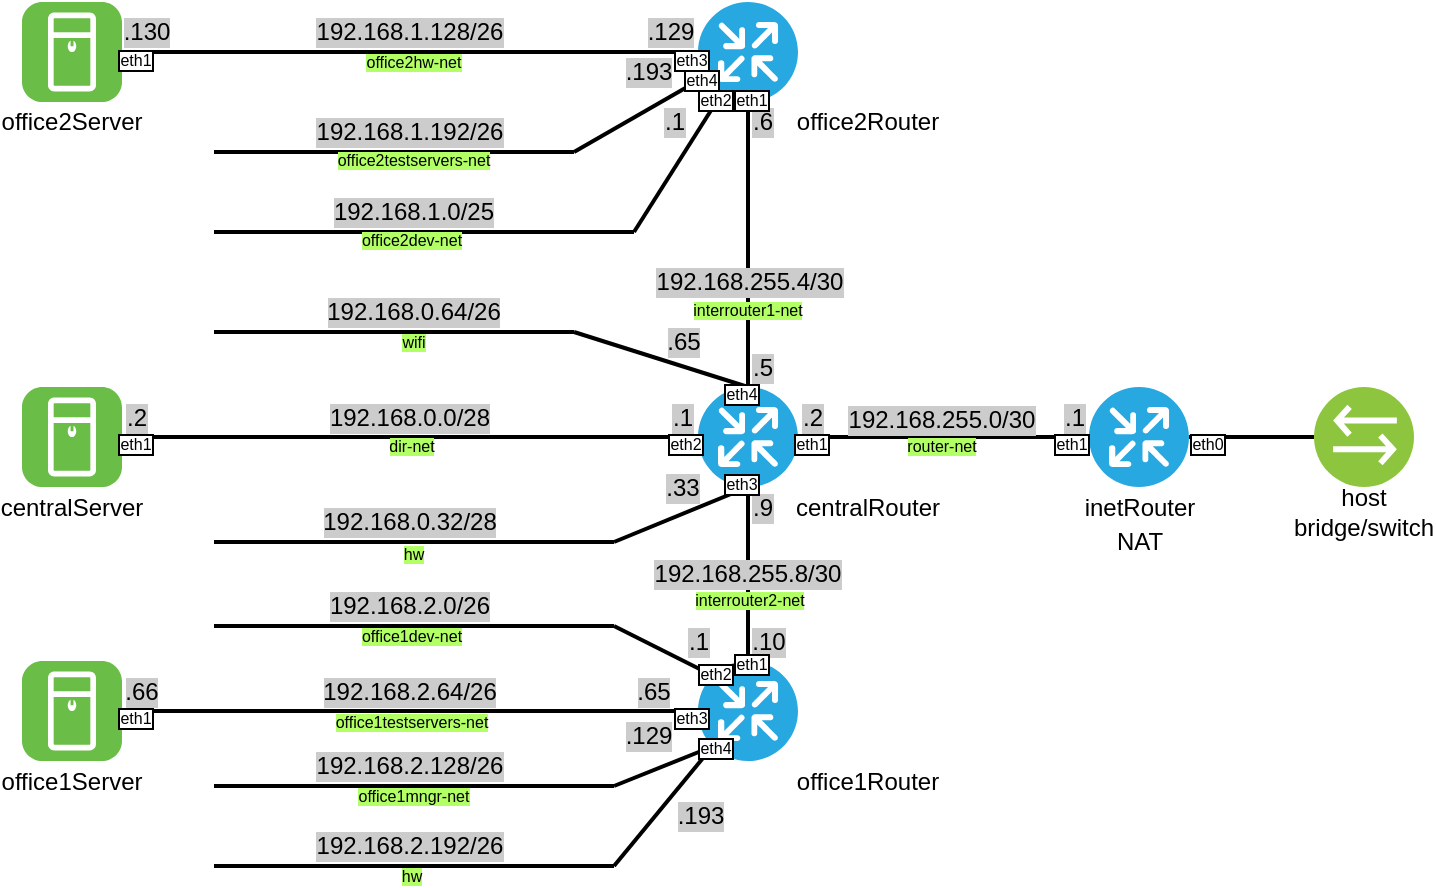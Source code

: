 <mxfile version="11.1.4" type="device"><diagram id="wCOB7Mn3mTyxz99wzJZy" name="Page-1"><mxGraphModel dx="383" dy="688" grid="1" gridSize="5" guides="1" tooltips="1" connect="1" arrows="1" fold="1" page="1" pageScale="1" pageWidth="1169" pageHeight="827" math="0" shadow="0"><root><mxCell id="0"/><mxCell id="1" parent="0"/><mxCell id="hw27MBPAoqrl_ZvKj2Mf-47" style="edgeStyle=none;rounded=0;orthogonalLoop=1;jettySize=auto;html=1;endArrow=none;endFill=0;strokeWidth=2;exitX=0.145;exitY=0.145;exitDx=0;exitDy=0;exitPerimeter=0;" parent="1" source="hw27MBPAoqrl_ZvKj2Mf-4" edge="1"><mxGeometry relative="1" as="geometry"><mxPoint x="532" y="508" as="targetPoint"/><mxPoint x="532" y="468" as="sourcePoint"/></mxGeometry></mxCell><mxCell id="hw27MBPAoqrl_ZvKj2Mf-16" style="edgeStyle=none;rounded=0;orthogonalLoop=1;jettySize=auto;html=1;exitX=1;exitY=0.5;exitDx=0;exitDy=0;exitPerimeter=0;entryX=0;entryY=0.5;entryDx=0;entryDy=0;endArrow=none;endFill=0;strokeWidth=2;" parent="1" source="hw27MBPAoqrl_ZvKj2Mf-1" target="hw27MBPAoqrl_ZvKj2Mf-15" edge="1"><mxGeometry relative="1" as="geometry"/></mxCell><mxCell id="hw27MBPAoqrl_ZvKj2Mf-1" value="" style="verticalLabelPosition=bottom;html=1;fillColor=#28A8E0;verticalAlign=top;points=[[0.145,0.145,0],[0.856,0.145,0],[0.855,0.855,0],[0.145,0.855,0],[0.5,0,0], [1,0.5,0], [0.5,1,0],[0,0.5,0]];pointerEvents=1;align=center;shape=mxgraph.cisco_safe.capability.routing;" parent="1" vertex="1"><mxGeometry x="769.5" y="388.5" width="50" height="50" as="geometry"/></mxCell><mxCell id="hw27MBPAoqrl_ZvKj2Mf-8" style="rounded=0;orthogonalLoop=1;jettySize=auto;html=1;exitX=1;exitY=0.5;exitDx=0;exitDy=0;exitPerimeter=0;entryX=0;entryY=0.5;entryDx=0;entryDy=0;entryPerimeter=0;endArrow=none;endFill=0;strokeWidth=2;" parent="1" source="hw27MBPAoqrl_ZvKj2Mf-2" target="hw27MBPAoqrl_ZvKj2Mf-1" edge="1"><mxGeometry relative="1" as="geometry"/></mxCell><mxCell id="hw27MBPAoqrl_ZvKj2Mf-9" style="edgeStyle=none;rounded=0;orthogonalLoop=1;jettySize=auto;html=1;exitX=0.5;exitY=0;exitDx=0;exitDy=0;exitPerimeter=0;entryX=0.5;entryY=1;entryDx=0;entryDy=0;entryPerimeter=0;endArrow=none;endFill=0;strokeWidth=2;" parent="1" source="hw27MBPAoqrl_ZvKj2Mf-2" target="hw27MBPAoqrl_ZvKj2Mf-3" edge="1"><mxGeometry relative="1" as="geometry"/></mxCell><mxCell id="hw27MBPAoqrl_ZvKj2Mf-10" style="edgeStyle=none;rounded=0;orthogonalLoop=1;jettySize=auto;html=1;exitX=0.5;exitY=1;exitDx=0;exitDy=0;exitPerimeter=0;entryX=0.5;entryY=0;entryDx=0;entryDy=0;entryPerimeter=0;endArrow=none;endFill=0;strokeWidth=2;" parent="1" source="hw27MBPAoqrl_ZvKj2Mf-2" target="hw27MBPAoqrl_ZvKj2Mf-4" edge="1"><mxGeometry relative="1" as="geometry"/></mxCell><mxCell id="hw27MBPAoqrl_ZvKj2Mf-11" style="edgeStyle=none;rounded=0;orthogonalLoop=1;jettySize=auto;html=1;exitX=0;exitY=0.5;exitDx=0;exitDy=0;exitPerimeter=0;entryX=1;entryY=0.5;entryDx=0;entryDy=0;entryPerimeter=0;endArrow=none;endFill=0;strokeWidth=2;" parent="1" source="hw27MBPAoqrl_ZvKj2Mf-2" target="hw27MBPAoqrl_ZvKj2Mf-5" edge="1"><mxGeometry relative="1" as="geometry"/></mxCell><mxCell id="hw27MBPAoqrl_ZvKj2Mf-39" style="edgeStyle=none;rounded=0;orthogonalLoop=1;jettySize=auto;html=1;endArrow=none;endFill=0;strokeWidth=2;exitX=0.5;exitY=0;exitDx=0;exitDy=0;exitPerimeter=0;" parent="1" source="hw27MBPAoqrl_ZvKj2Mf-2" edge="1"><mxGeometry relative="1" as="geometry"><mxPoint x="512" y="361" as="targetPoint"/></mxGeometry></mxCell><mxCell id="hw27MBPAoqrl_ZvKj2Mf-40" style="edgeStyle=none;rounded=0;orthogonalLoop=1;jettySize=auto;html=1;endArrow=none;endFill=0;strokeWidth=2;exitX=0.5;exitY=1;exitDx=0;exitDy=0;exitPerimeter=0;" parent="1" source="hw27MBPAoqrl_ZvKj2Mf-2" edge="1"><mxGeometry relative="1" as="geometry"><mxPoint x="532" y="466" as="targetPoint"/></mxGeometry></mxCell><mxCell id="hw27MBPAoqrl_ZvKj2Mf-2" value="" style="verticalLabelPosition=bottom;html=1;fillColor=#28A8E0;verticalAlign=top;points=[[0.145,0.145,0],[0.856,0.145,0],[0.855,0.855,0],[0.145,0.855,0],[0.5,0,0], [1,0.5,0], [0.5,1,0],[0,0.5,0]];pointerEvents=1;align=center;shape=mxgraph.cisco_safe.capability.routing;" parent="1" vertex="1"><mxGeometry x="574" y="388.5" width="50" height="50" as="geometry"/></mxCell><mxCell id="hw27MBPAoqrl_ZvKj2Mf-13" style="edgeStyle=none;rounded=0;orthogonalLoop=1;jettySize=auto;html=1;exitX=0;exitY=0.5;exitDx=0;exitDy=0;exitPerimeter=0;entryX=1;entryY=0.5;entryDx=0;entryDy=0;entryPerimeter=0;endArrow=none;endFill=0;strokeWidth=2;" parent="1" source="hw27MBPAoqrl_ZvKj2Mf-3" target="hw27MBPAoqrl_ZvKj2Mf-6" edge="1"><mxGeometry relative="1" as="geometry"/></mxCell><mxCell id="hw27MBPAoqrl_ZvKj2Mf-3" value="" style="verticalLabelPosition=bottom;html=1;fillColor=#28A8E0;verticalAlign=top;points=[[0.145,0.145,0],[0.856,0.145,0],[0.855,0.855,0],[0.145,0.855,0],[0.5,0,0], [1,0.5,0], [0.5,1,0],[0,0.5,0]];pointerEvents=1;align=center;shape=mxgraph.cisco_safe.capability.routing;" parent="1" vertex="1"><mxGeometry x="574" y="196" width="50" height="50" as="geometry"/></mxCell><mxCell id="hw27MBPAoqrl_ZvKj2Mf-12" style="edgeStyle=none;rounded=0;orthogonalLoop=1;jettySize=auto;html=1;exitX=0;exitY=0.5;exitDx=0;exitDy=0;exitPerimeter=0;entryX=1;entryY=0.5;entryDx=0;entryDy=0;entryPerimeter=0;endArrow=none;endFill=0;strokeWidth=2;" parent="1" source="hw27MBPAoqrl_ZvKj2Mf-4" target="hw27MBPAoqrl_ZvKj2Mf-7" edge="1"><mxGeometry relative="1" as="geometry"/></mxCell><mxCell id="hw27MBPAoqrl_ZvKj2Mf-4" value="" style="verticalLabelPosition=bottom;html=1;fillColor=#28A8E0;verticalAlign=top;points=[[0.145,0.145,0],[0.856,0.145,0],[0.855,0.855,0],[0.145,0.855,0],[0.5,0,0], [1,0.5,0], [0.5,1,0],[0,0.5,0]];pointerEvents=1;align=center;shape=mxgraph.cisco_safe.capability.routing;" parent="1" vertex="1"><mxGeometry x="574" y="525.5" width="50" height="50" as="geometry"/></mxCell><mxCell id="hw27MBPAoqrl_ZvKj2Mf-5" value="" style="verticalLabelPosition=bottom;html=1;fillColor=#6ABD46;verticalAlign=top;align=center;points=[[0.06,0.06,0],[0.94,0.06,0],[0.94,0.94,0],[0.06,0.94,0],[0.25,0,0],[0.5,0,0],[0.75,0,0],[1,0.25,0],[1,0.5,0],[1,0.75,0],[0.75,1,0],[0.5,1,0],[0.25,1,0],[0,0.75,0],[0,0.5,0],[0,0.25,0]];pointerEvents=1;shape=mxgraph.cisco_safe.architecture.server;" parent="1" vertex="1"><mxGeometry x="236" y="388.5" width="50" height="50" as="geometry"/></mxCell><mxCell id="hw27MBPAoqrl_ZvKj2Mf-6" value="" style="verticalLabelPosition=bottom;html=1;fillColor=#6ABD46;verticalAlign=top;align=center;points=[[0.06,0.06,0],[0.94,0.06,0],[0.94,0.94,0],[0.06,0.94,0],[0.25,0,0],[0.5,0,0],[0.75,0,0],[1,0.25,0],[1,0.5,0],[1,0.75,0],[0.75,1,0],[0.5,1,0],[0.25,1,0],[0,0.75,0],[0,0.5,0],[0,0.25,0]];pointerEvents=1;shape=mxgraph.cisco_safe.architecture.server;" parent="1" vertex="1"><mxGeometry x="236" y="196" width="50" height="50" as="geometry"/></mxCell><mxCell id="hw27MBPAoqrl_ZvKj2Mf-7" value="" style="verticalLabelPosition=bottom;html=1;fillColor=#6ABD46;verticalAlign=top;align=center;points=[[0.06,0.06,0],[0.94,0.06,0],[0.94,0.94,0],[0.06,0.94,0],[0.25,0,0],[0.5,0,0],[0.75,0,0],[1,0.25,0],[1,0.5,0],[1,0.75,0],[0.75,1,0],[0.5,1,0],[0.25,1,0],[0,0.75,0],[0,0.5,0],[0,0.25,0]];pointerEvents=1;shape=mxgraph.cisco_safe.architecture.server;" parent="1" vertex="1"><mxGeometry x="236" y="525.5" width="50" height="50" as="geometry"/></mxCell><mxCell id="hw27MBPAoqrl_ZvKj2Mf-15" value="" style="aspect=fixed;perimeter=ellipsePerimeter;html=1;align=center;shadow=0;dashed=0;fontColor=#4277BB;labelBackgroundColor=#ffffff;fontSize=12;spacingTop=3;image;image=img/lib/ibm/vpc/Bridge.svg;" parent="1" vertex="1"><mxGeometry x="882" y="388.5" width="50" height="50" as="geometry"/></mxCell><mxCell id="hw27MBPAoqrl_ZvKj2Mf-17" value="inetRouter" style="text;html=1;strokeColor=none;fillColor=none;align=center;verticalAlign=middle;whiteSpace=wrap;rounded=0;" parent="1" vertex="1"><mxGeometry x="759.5" y="438.5" width="70" height="20" as="geometry"/></mxCell><mxCell id="hw27MBPAoqrl_ZvKj2Mf-18" value="centralRouter" style="text;html=1;strokeColor=none;fillColor=none;align=center;verticalAlign=middle;whiteSpace=wrap;rounded=0;" parent="1" vertex="1"><mxGeometry x="624" y="438.5" width="70" height="20" as="geometry"/></mxCell><mxCell id="hw27MBPAoqrl_ZvKj2Mf-19" value="office1Router" style="text;html=1;strokeColor=none;fillColor=none;align=center;verticalAlign=middle;whiteSpace=wrap;rounded=0;" parent="1" vertex="1"><mxGeometry x="624" y="575.5" width="70" height="20" as="geometry"/></mxCell><mxCell id="hw27MBPAoqrl_ZvKj2Mf-20" value="office2Router" style="text;html=1;strokeColor=none;fillColor=none;align=center;verticalAlign=middle;whiteSpace=wrap;rounded=0;" parent="1" vertex="1"><mxGeometry x="624" y="246" width="70" height="20" as="geometry"/></mxCell><mxCell id="hw27MBPAoqrl_ZvKj2Mf-21" value="centralServer" style="text;html=1;strokeColor=none;fillColor=none;align=center;verticalAlign=middle;whiteSpace=wrap;rounded=0;" parent="1" vertex="1"><mxGeometry x="226" y="438.5" width="70" height="20" as="geometry"/></mxCell><mxCell id="hw27MBPAoqrl_ZvKj2Mf-22" value="office2Server" style="text;html=1;strokeColor=none;fillColor=none;align=center;verticalAlign=middle;whiteSpace=wrap;rounded=0;" parent="1" vertex="1"><mxGeometry x="226" y="246" width="70" height="20" as="geometry"/></mxCell><mxCell id="hw27MBPAoqrl_ZvKj2Mf-23" value="office1Server" style="text;html=1;strokeColor=none;fillColor=none;align=center;verticalAlign=middle;whiteSpace=wrap;rounded=0;" parent="1" vertex="1"><mxGeometry x="226" y="575.5" width="70" height="20" as="geometry"/></mxCell><mxCell id="hw27MBPAoqrl_ZvKj2Mf-24" value="NAT" style="text;html=1;strokeColor=none;fillColor=none;align=center;verticalAlign=middle;whiteSpace=wrap;rounded=0;" parent="1" vertex="1"><mxGeometry x="759.5" y="456" width="70" height="20" as="geometry"/></mxCell><mxCell id="hw27MBPAoqrl_ZvKj2Mf-25" value="192.168.255.0/30" style="text;html=1;strokeColor=none;fillColor=none;align=center;verticalAlign=middle;whiteSpace=wrap;rounded=0;labelBackgroundColor=#CCCCCC;" parent="1" vertex="1"><mxGeometry x="646" y="394.5" width="100" height="20" as="geometry"/></mxCell><mxCell id="hw27MBPAoqrl_ZvKj2Mf-26" value=".1" style="text;html=1;strokeColor=none;fillColor=none;align=center;verticalAlign=middle;whiteSpace=wrap;rounded=0;labelBackgroundColor=#CCCCCC;" parent="1" vertex="1"><mxGeometry x="754.5" y="393.5" width="15" height="20" as="geometry"/></mxCell><mxCell id="hw27MBPAoqrl_ZvKj2Mf-28" value=".2" style="text;html=1;strokeColor=none;fillColor=none;align=center;verticalAlign=middle;whiteSpace=wrap;rounded=0;labelBackgroundColor=#CCCCCC;" parent="1" vertex="1"><mxGeometry x="624" y="393.5" width="15" height="20" as="geometry"/></mxCell><mxCell id="hw27MBPAoqrl_ZvKj2Mf-29" value="192.168.255.4/30" style="text;html=1;strokeColor=none;fillColor=none;align=center;verticalAlign=middle;whiteSpace=wrap;rounded=0;labelBackgroundColor=#CCCCCC;" parent="1" vertex="1"><mxGeometry x="549.5" y="326" width="100" height="20" as="geometry"/></mxCell><mxCell id="hw27MBPAoqrl_ZvKj2Mf-30" value="192.168.255.8/30" style="text;html=1;strokeColor=none;fillColor=none;align=center;verticalAlign=middle;whiteSpace=wrap;rounded=0;labelBackgroundColor=#CCCCCC;" parent="1" vertex="1"><mxGeometry x="549" y="472" width="100" height="20" as="geometry"/></mxCell><mxCell id="hw27MBPAoqrl_ZvKj2Mf-31" value=".5" style="text;html=1;strokeColor=none;fillColor=none;align=center;verticalAlign=middle;whiteSpace=wrap;rounded=0;labelBackgroundColor=#CCCCCC;" parent="1" vertex="1"><mxGeometry x="599" y="368.5" width="15" height="20" as="geometry"/></mxCell><mxCell id="hw27MBPAoqrl_ZvKj2Mf-32" value=".9" style="text;html=1;strokeColor=none;fillColor=none;align=center;verticalAlign=middle;whiteSpace=wrap;rounded=0;labelBackgroundColor=#CCCCCC;" parent="1" vertex="1"><mxGeometry x="599" y="438.5" width="15" height="20" as="geometry"/></mxCell><mxCell id="hw27MBPAoqrl_ZvKj2Mf-33" value=".10" style="text;html=1;strokeColor=none;fillColor=none;align=center;verticalAlign=middle;whiteSpace=wrap;rounded=0;labelBackgroundColor=#CCCCCC;" parent="1" vertex="1"><mxGeometry x="602" y="505.5" width="15" height="20" as="geometry"/></mxCell><mxCell id="hw27MBPAoqrl_ZvKj2Mf-34" value=".6" style="text;html=1;strokeColor=none;fillColor=none;align=center;verticalAlign=middle;whiteSpace=wrap;rounded=0;labelBackgroundColor=#CCCCCC;" parent="1" vertex="1"><mxGeometry x="599" y="246" width="15" height="20" as="geometry"/></mxCell><mxCell id="hw27MBPAoqrl_ZvKj2Mf-35" value=".1" style="text;html=1;strokeColor=none;fillColor=none;align=center;verticalAlign=middle;whiteSpace=wrap;rounded=0;labelBackgroundColor=#CCCCCC;" parent="1" vertex="1"><mxGeometry x="559" y="393.5" width="15" height="20" as="geometry"/></mxCell><mxCell id="hw27MBPAoqrl_ZvKj2Mf-36" value=".2" style="text;html=1;strokeColor=none;fillColor=none;align=center;verticalAlign=middle;whiteSpace=wrap;rounded=0;labelBackgroundColor=#CCCCCC;" parent="1" vertex="1"><mxGeometry x="286" y="393.5" width="15" height="20" as="geometry"/></mxCell><mxCell id="hw27MBPAoqrl_ZvKj2Mf-37" value="192.168.0.0/28" style="text;html=1;strokeColor=none;fillColor=none;align=center;verticalAlign=middle;whiteSpace=wrap;rounded=0;labelBackgroundColor=#CCCCCC;" parent="1" vertex="1"><mxGeometry x="380" y="396" width="100" height="15" as="geometry"/></mxCell><mxCell id="hw27MBPAoqrl_ZvKj2Mf-41" style="edgeStyle=none;rounded=0;orthogonalLoop=1;jettySize=auto;html=1;endArrow=none;endFill=0;strokeWidth=2;" parent="1" edge="1"><mxGeometry relative="1" as="geometry"><mxPoint x="332" y="361" as="targetPoint"/><mxPoint x="512" y="361" as="sourcePoint"/></mxGeometry></mxCell><mxCell id="hw27MBPAoqrl_ZvKj2Mf-42" style="edgeStyle=none;rounded=0;orthogonalLoop=1;jettySize=auto;html=1;endArrow=none;endFill=0;strokeWidth=2;" parent="1" edge="1"><mxGeometry relative="1" as="geometry"><mxPoint x="332" y="466" as="targetPoint"/><mxPoint x="532" y="466" as="sourcePoint"/></mxGeometry></mxCell><mxCell id="hw27MBPAoqrl_ZvKj2Mf-43" value="192.168.0.32/28" style="text;html=1;strokeColor=none;fillColor=none;align=center;verticalAlign=middle;whiteSpace=wrap;rounded=0;labelBackgroundColor=#CCCCCC;" parent="1" vertex="1"><mxGeometry x="380" y="446" width="100" height="20" as="geometry"/></mxCell><mxCell id="hw27MBPAoqrl_ZvKj2Mf-44" value="192.168.0.64/26" style="text;html=1;strokeColor=none;fillColor=none;align=center;verticalAlign=middle;whiteSpace=wrap;rounded=0;labelBackgroundColor=#CCCCCC;" parent="1" vertex="1"><mxGeometry x="382" y="341" width="100" height="20" as="geometry"/></mxCell><mxCell id="hw27MBPAoqrl_ZvKj2Mf-45" value=".33" style="text;html=1;strokeColor=none;fillColor=none;align=center;verticalAlign=middle;whiteSpace=wrap;rounded=0;labelBackgroundColor=#CCCCCC;" parent="1" vertex="1"><mxGeometry x="559" y="428.5" width="15" height="20" as="geometry"/></mxCell><mxCell id="hw27MBPAoqrl_ZvKj2Mf-46" value=".65" style="text;html=1;strokeColor=none;fillColor=none;align=center;verticalAlign=middle;whiteSpace=wrap;rounded=0;labelBackgroundColor=#CCCCCC;" parent="1" vertex="1"><mxGeometry x="557.5" y="356" width="18" height="20" as="geometry"/></mxCell><mxCell id="hw27MBPAoqrl_ZvKj2Mf-48" value="192.168.2.64/26" style="text;html=1;strokeColor=none;fillColor=none;align=center;verticalAlign=middle;whiteSpace=wrap;rounded=0;labelBackgroundColor=#CCCCCC;" parent="1" vertex="1"><mxGeometry x="380" y="530.5" width="100" height="20" as="geometry"/></mxCell><mxCell id="hw27MBPAoqrl_ZvKj2Mf-49" value=".65" style="text;html=1;strokeColor=none;fillColor=none;align=center;verticalAlign=middle;whiteSpace=wrap;rounded=0;labelBackgroundColor=#CCCCCC;" parent="1" vertex="1"><mxGeometry x="542" y="531" width="20" height="20" as="geometry"/></mxCell><mxCell id="hw27MBPAoqrl_ZvKj2Mf-50" value=".66" style="text;html=1;strokeColor=none;fillColor=none;align=center;verticalAlign=middle;whiteSpace=wrap;rounded=0;labelBackgroundColor=#CCCCCC;" parent="1" vertex="1"><mxGeometry x="286" y="530.5" width="20" height="20" as="geometry"/></mxCell><mxCell id="hw27MBPAoqrl_ZvKj2Mf-51" style="edgeStyle=none;rounded=0;orthogonalLoop=1;jettySize=auto;html=1;endArrow=none;endFill=0;strokeWidth=2;" parent="1" edge="1"><mxGeometry relative="1" as="geometry"><mxPoint x="332" y="508" as="targetPoint"/><mxPoint x="532" y="508" as="sourcePoint"/></mxGeometry></mxCell><mxCell id="hw27MBPAoqrl_ZvKj2Mf-52" value="192.168.2.0/26" style="text;html=1;strokeColor=none;fillColor=none;align=center;verticalAlign=middle;whiteSpace=wrap;rounded=0;labelBackgroundColor=#CCCCCC;" parent="1" vertex="1"><mxGeometry x="380" y="488" width="100" height="20" as="geometry"/></mxCell><mxCell id="hw27MBPAoqrl_ZvKj2Mf-53" value=".1" style="text;html=1;strokeColor=none;fillColor=none;align=center;verticalAlign=middle;whiteSpace=wrap;rounded=0;labelBackgroundColor=#CCCCCC;" parent="1" vertex="1"><mxGeometry x="566.5" y="505.5" width="15" height="20" as="geometry"/></mxCell><mxCell id="hw27MBPAoqrl_ZvKj2Mf-54" style="edgeStyle=none;rounded=0;orthogonalLoop=1;jettySize=auto;html=1;endArrow=none;endFill=0;strokeWidth=2;exitX=0.145;exitY=0.855;exitDx=0;exitDy=0;exitPerimeter=0;" parent="1" source="hw27MBPAoqrl_ZvKj2Mf-4" edge="1"><mxGeometry relative="1" as="geometry"><mxPoint x="532" y="588" as="targetPoint"/><mxPoint x="562" y="568" as="sourcePoint"/></mxGeometry></mxCell><mxCell id="hw27MBPAoqrl_ZvKj2Mf-55" style="edgeStyle=none;rounded=0;orthogonalLoop=1;jettySize=auto;html=1;endArrow=none;endFill=0;strokeWidth=2;" parent="1" edge="1"><mxGeometry relative="1" as="geometry"><mxPoint x="332" y="588" as="targetPoint"/><mxPoint x="532" y="588" as="sourcePoint"/></mxGeometry></mxCell><mxCell id="hw27MBPAoqrl_ZvKj2Mf-56" value="192.168.2.128/26" style="text;html=1;strokeColor=none;fillColor=none;align=center;verticalAlign=middle;whiteSpace=wrap;rounded=0;labelBackgroundColor=#CCCCCC;" parent="1" vertex="1"><mxGeometry x="380" y="568" width="100" height="20" as="geometry"/></mxCell><mxCell id="hw27MBPAoqrl_ZvKj2Mf-57" style="edgeStyle=none;rounded=0;orthogonalLoop=1;jettySize=auto;html=1;endArrow=none;endFill=0;strokeWidth=2;" parent="1" edge="1"><mxGeometry relative="1" as="geometry"><mxPoint x="332" y="628" as="targetPoint"/><mxPoint x="532" y="628" as="sourcePoint"/></mxGeometry></mxCell><mxCell id="hw27MBPAoqrl_ZvKj2Mf-58" value="192.168.2.192/26" style="text;html=1;strokeColor=none;fillColor=none;align=center;verticalAlign=middle;whiteSpace=wrap;rounded=0;labelBackgroundColor=#CCCCCC;" parent="1" vertex="1"><mxGeometry x="380" y="608" width="100" height="20" as="geometry"/></mxCell><mxCell id="hw27MBPAoqrl_ZvKj2Mf-59" style="edgeStyle=none;rounded=0;orthogonalLoop=1;jettySize=auto;html=1;endArrow=none;endFill=0;strokeWidth=2;exitX=0.145;exitY=0.855;exitDx=0;exitDy=0;exitPerimeter=0;" parent="1" source="hw27MBPAoqrl_ZvKj2Mf-4" edge="1"><mxGeometry relative="1" as="geometry"><mxPoint x="532" y="628" as="targetPoint"/><mxPoint x="579" y="569.493" as="sourcePoint"/></mxGeometry></mxCell><mxCell id="hw27MBPAoqrl_ZvKj2Mf-60" value=".129" style="text;html=1;strokeColor=none;fillColor=none;align=center;verticalAlign=middle;whiteSpace=wrap;rounded=0;labelBackgroundColor=#CCCCCC;" parent="1" vertex="1"><mxGeometry x="537" y="553" width="25" height="20" as="geometry"/></mxCell><mxCell id="hw27MBPAoqrl_ZvKj2Mf-61" value=".193" style="text;html=1;strokeColor=none;fillColor=none;align=center;verticalAlign=middle;whiteSpace=wrap;rounded=0;labelBackgroundColor=#CCCCCC;" parent="1" vertex="1"><mxGeometry x="563" y="593" width="25" height="20" as="geometry"/></mxCell><mxCell id="hw27MBPAoqrl_ZvKj2Mf-62" value="192.168.1.128/26" style="text;html=1;strokeColor=none;fillColor=none;align=center;verticalAlign=middle;whiteSpace=wrap;rounded=0;labelBackgroundColor=#CCCCCC;" parent="1" vertex="1"><mxGeometry x="380" y="201" width="100" height="20" as="geometry"/></mxCell><mxCell id="hw27MBPAoqrl_ZvKj2Mf-63" value=".129" style="text;html=1;strokeColor=none;fillColor=none;align=center;verticalAlign=middle;whiteSpace=wrap;rounded=0;labelBackgroundColor=#CCCCCC;" parent="1" vertex="1"><mxGeometry x="547" y="201" width="27" height="20" as="geometry"/></mxCell><mxCell id="hw27MBPAoqrl_ZvKj2Mf-64" value=".130" style="text;html=1;strokeColor=none;fillColor=none;align=center;verticalAlign=middle;whiteSpace=wrap;rounded=0;labelBackgroundColor=#CCCCCC;" parent="1" vertex="1"><mxGeometry x="286" y="201" width="25" height="20" as="geometry"/></mxCell><mxCell id="hw27MBPAoqrl_ZvKj2Mf-65" style="edgeStyle=none;rounded=0;orthogonalLoop=1;jettySize=auto;html=1;endArrow=none;endFill=0;strokeWidth=2;" parent="1" source="hw27MBPAoqrl_ZvKj2Mf-3" edge="1"><mxGeometry relative="1" as="geometry"><mxPoint x="512" y="271" as="targetPoint"/><mxPoint x="574" y="237.149" as="sourcePoint"/></mxGeometry></mxCell><mxCell id="hw27MBPAoqrl_ZvKj2Mf-66" style="edgeStyle=none;rounded=0;orthogonalLoop=1;jettySize=auto;html=1;endArrow=none;endFill=0;strokeWidth=2;" parent="1" edge="1"><mxGeometry relative="1" as="geometry"><mxPoint x="332" y="271" as="targetPoint"/><mxPoint x="512" y="271" as="sourcePoint"/></mxGeometry></mxCell><mxCell id="hw27MBPAoqrl_ZvKj2Mf-67" value="192.168.1.0/25" style="text;html=1;strokeColor=none;fillColor=none;align=center;verticalAlign=middle;whiteSpace=wrap;rounded=0;labelBackgroundColor=#CCCCCC;" parent="1" vertex="1"><mxGeometry x="382" y="293.5" width="100" height="15" as="geometry"/></mxCell><mxCell id="hw27MBPAoqrl_ZvKj2Mf-68" value=".1" style="text;html=1;strokeColor=none;fillColor=none;align=center;verticalAlign=middle;whiteSpace=wrap;rounded=0;labelBackgroundColor=#CCCCCC;" parent="1" vertex="1"><mxGeometry x="554.5" y="246" width="15" height="20" as="geometry"/></mxCell><mxCell id="hw27MBPAoqrl_ZvKj2Mf-69" value="192.168.1.192/26" style="text;html=1;strokeColor=none;fillColor=none;align=center;verticalAlign=middle;whiteSpace=wrap;rounded=0;labelBackgroundColor=#CCCCCC;" parent="1" vertex="1"><mxGeometry x="380" y="253.5" width="100" height="15" as="geometry"/></mxCell><mxCell id="hw27MBPAoqrl_ZvKj2Mf-70" style="edgeStyle=none;rounded=0;orthogonalLoop=1;jettySize=auto;html=1;endArrow=none;endFill=0;strokeWidth=2;" parent="1" edge="1"><mxGeometry relative="1" as="geometry"><mxPoint x="332" y="311" as="targetPoint"/><mxPoint x="542" y="311" as="sourcePoint"/></mxGeometry></mxCell><mxCell id="hw27MBPAoqrl_ZvKj2Mf-71" style="edgeStyle=none;rounded=0;orthogonalLoop=1;jettySize=auto;html=1;endArrow=none;endFill=0;strokeWidth=2;" parent="1" source="hw27MBPAoqrl_ZvKj2Mf-3" edge="1"><mxGeometry relative="1" as="geometry"><mxPoint x="542" y="311" as="targetPoint"/><mxPoint x="582.714" y="248.5" as="sourcePoint"/></mxGeometry></mxCell><mxCell id="hw27MBPAoqrl_ZvKj2Mf-72" value=".193" style="text;html=1;strokeColor=none;fillColor=none;align=center;verticalAlign=middle;whiteSpace=wrap;rounded=0;labelBackgroundColor=#CCCCCC;" parent="1" vertex="1"><mxGeometry x="542" y="221" width="15" height="20" as="geometry"/></mxCell><mxCell id="hw27MBPAoqrl_ZvKj2Mf-74" value="host bridge/switch" style="text;html=1;strokeColor=none;fillColor=none;align=center;verticalAlign=middle;whiteSpace=wrap;rounded=0;" parent="1" vertex="1"><mxGeometry x="872" y="438.5" width="70" height="25" as="geometry"/></mxCell><mxCell id="hw27MBPAoqrl_ZvKj2Mf-76" value="eth1" style="text;html=1;strokeColor=none;fillColor=none;align=center;verticalAlign=middle;whiteSpace=wrap;rounded=0;labelBackgroundColor=#ffffff;labelBorderColor=#000000;fontSize=8;spacing=0;" parent="1" vertex="1"><mxGeometry x="752" y="411" width="18" height="12" as="geometry"/></mxCell><mxCell id="hw27MBPAoqrl_ZvKj2Mf-77" value="eth0" style="text;html=1;strokeColor=none;fillColor=none;align=center;verticalAlign=middle;whiteSpace=wrap;rounded=0;labelBackgroundColor=#ffffff;labelBorderColor=#000000;fontSize=8;spacing=0;" parent="1" vertex="1"><mxGeometry x="819.5" y="411" width="18" height="12" as="geometry"/></mxCell><mxCell id="hw27MBPAoqrl_ZvKj2Mf-78" value="eth1" style="text;html=1;strokeColor=none;fillColor=none;align=center;verticalAlign=middle;whiteSpace=wrap;rounded=0;labelBackgroundColor=#ffffff;labelBorderColor=#000000;fontSize=8;spacing=0;" parent="1" vertex="1"><mxGeometry x="622" y="411" width="18" height="12" as="geometry"/></mxCell><mxCell id="hw27MBPAoqrl_ZvKj2Mf-79" value="eth2" style="text;html=1;strokeColor=none;fillColor=none;align=center;verticalAlign=middle;whiteSpace=wrap;rounded=0;labelBackgroundColor=#ffffff;labelBorderColor=#000000;fontSize=8;spacing=0;" parent="1" vertex="1"><mxGeometry x="559" y="411" width="18" height="12" as="geometry"/></mxCell><mxCell id="hw27MBPAoqrl_ZvKj2Mf-80" value="eth3" style="text;html=1;strokeColor=none;fillColor=none;align=center;verticalAlign=middle;whiteSpace=wrap;rounded=0;labelBackgroundColor=#ffffff;labelBorderColor=#000000;fontSize=8;spacing=0;" parent="1" vertex="1"><mxGeometry x="587" y="431" width="18" height="12" as="geometry"/></mxCell><mxCell id="hw27MBPAoqrl_ZvKj2Mf-81" value="eth4" style="text;html=1;strokeColor=none;fillColor=none;align=center;verticalAlign=middle;whiteSpace=wrap;rounded=0;labelBackgroundColor=#ffffff;labelBorderColor=#000000;fontSize=8;spacing=0;" parent="1" vertex="1"><mxGeometry x="587" y="386" width="18" height="12" as="geometry"/></mxCell><mxCell id="hw27MBPAoqrl_ZvKj2Mf-82" value="eth1" style="text;html=1;strokeColor=none;fillColor=none;align=center;verticalAlign=middle;whiteSpace=wrap;rounded=0;labelBackgroundColor=#ffffff;labelBorderColor=#000000;fontSize=8;spacing=0;" parent="1" vertex="1"><mxGeometry x="283.5" y="411" width="18" height="12" as="geometry"/></mxCell><mxCell id="hw27MBPAoqrl_ZvKj2Mf-83" value="eth1" style="text;html=1;strokeColor=none;fillColor=none;align=center;verticalAlign=middle;whiteSpace=wrap;rounded=0;labelBackgroundColor=#ffffff;labelBorderColor=#000000;fontSize=8;spacing=0;" parent="1" vertex="1"><mxGeometry x="591.5" y="238.5" width="18" height="12" as="geometry"/></mxCell><mxCell id="hw27MBPAoqrl_ZvKj2Mf-84" value="eth2" style="text;html=1;strokeColor=none;fillColor=none;align=center;verticalAlign=middle;whiteSpace=wrap;rounded=0;labelBackgroundColor=#ffffff;labelBorderColor=#000000;fontSize=8;spacing=0;" parent="1" vertex="1"><mxGeometry x="573.5" y="238.5" width="18" height="12" as="geometry"/></mxCell><mxCell id="hw27MBPAoqrl_ZvKj2Mf-85" value="eth3" style="text;html=1;strokeColor=none;fillColor=none;align=center;verticalAlign=middle;whiteSpace=wrap;rounded=0;labelBackgroundColor=#ffffff;labelBorderColor=#000000;fontSize=8;spacing=0;" parent="1" vertex="1"><mxGeometry x="562" y="218.5" width="18" height="12" as="geometry"/></mxCell><mxCell id="hw27MBPAoqrl_ZvKj2Mf-86" value="eth4" style="text;html=1;strokeColor=none;fillColor=none;align=center;verticalAlign=middle;whiteSpace=wrap;rounded=0;labelBackgroundColor=#ffffff;labelBorderColor=#000000;fontSize=8;spacing=0;" parent="1" vertex="1"><mxGeometry x="567" y="228.5" width="18" height="12" as="geometry"/></mxCell><mxCell id="hw27MBPAoqrl_ZvKj2Mf-88" value="eth1" style="text;html=1;strokeColor=none;fillColor=none;align=center;verticalAlign=middle;whiteSpace=wrap;rounded=0;labelBackgroundColor=#ffffff;labelBorderColor=#000000;fontSize=8;spacing=0;" parent="1" vertex="1"><mxGeometry x="283.5" y="218.5" width="18" height="12" as="geometry"/></mxCell><mxCell id="hw27MBPAoqrl_ZvKj2Mf-89" value="eth1" style="text;html=1;strokeColor=none;fillColor=none;align=center;verticalAlign=middle;whiteSpace=wrap;rounded=0;labelBackgroundColor=#ffffff;labelBorderColor=#000000;fontSize=8;spacing=0;" parent="1" vertex="1"><mxGeometry x="592" y="521" width="18" height="12" as="geometry"/></mxCell><mxCell id="hw27MBPAoqrl_ZvKj2Mf-90" value="eth2" style="text;html=1;strokeColor=none;fillColor=none;align=center;verticalAlign=middle;whiteSpace=wrap;rounded=0;labelBackgroundColor=#ffffff;labelBorderColor=#000000;fontSize=8;spacing=0;" parent="1" vertex="1"><mxGeometry x="574" y="526" width="18" height="12" as="geometry"/></mxCell><mxCell id="hw27MBPAoqrl_ZvKj2Mf-91" value="eth3" style="text;html=1;strokeColor=none;fillColor=none;align=center;verticalAlign=middle;whiteSpace=wrap;rounded=0;labelBackgroundColor=#ffffff;labelBorderColor=#000000;fontSize=8;spacing=0;" parent="1" vertex="1"><mxGeometry x="562" y="548" width="18" height="12" as="geometry"/></mxCell><mxCell id="hw27MBPAoqrl_ZvKj2Mf-92" value="eth4" style="text;html=1;strokeColor=none;fillColor=none;align=center;verticalAlign=middle;whiteSpace=wrap;rounded=0;labelBackgroundColor=#ffffff;labelBorderColor=#000000;fontSize=8;spacing=0;" parent="1" vertex="1"><mxGeometry x="574" y="563" width="18" height="12" as="geometry"/></mxCell><mxCell id="hw27MBPAoqrl_ZvKj2Mf-93" value="eth1" style="text;html=1;strokeColor=none;fillColor=none;align=center;verticalAlign=middle;whiteSpace=wrap;rounded=0;labelBackgroundColor=#ffffff;labelBorderColor=#000000;fontSize=8;spacing=0;" parent="1" vertex="1"><mxGeometry x="283.5" y="548" width="18" height="12" as="geometry"/></mxCell><mxCell id="fYF7TCwd4WRDXskS5MnX-1" value="router-net" style="text;html=1;strokeColor=none;fillColor=none;align=center;verticalAlign=middle;whiteSpace=wrap;rounded=0;fontSize=8;labelBackgroundColor=#B3FF66;" vertex="1" parent="1"><mxGeometry x="676" y="413" width="40" height="10" as="geometry"/></mxCell><mxCell id="fYF7TCwd4WRDXskS5MnX-2" value="dir-net" style="text;html=1;strokeColor=none;fillColor=none;align=center;verticalAlign=middle;whiteSpace=wrap;rounded=0;fontSize=8;labelBackgroundColor=#B3FF66;" vertex="1" parent="1"><mxGeometry x="410.5" y="413" width="40" height="10" as="geometry"/></mxCell><mxCell id="fYF7TCwd4WRDXskS5MnX-3" value="interrouter1-net" style="text;html=1;strokeColor=none;fillColor=none;align=center;verticalAlign=middle;whiteSpace=wrap;rounded=0;fontSize=8;labelBackgroundColor=#B3FF66;" vertex="1" parent="1"><mxGeometry x="569" y="345" width="60" height="10" as="geometry"/></mxCell><mxCell id="fYF7TCwd4WRDXskS5MnX-4" value="interrouter2-net" style="text;html=1;strokeColor=none;fillColor=none;align=center;verticalAlign=middle;whiteSpace=wrap;rounded=0;fontSize=8;labelBackgroundColor=#B3FF66;" vertex="1" parent="1"><mxGeometry x="569.5" y="490" width="60" height="10" as="geometry"/></mxCell><mxCell id="fYF7TCwd4WRDXskS5MnX-5" value="office1dev-net" style="text;html=1;strokeColor=none;fillColor=none;align=center;verticalAlign=middle;whiteSpace=wrap;rounded=0;fontSize=8;labelBackgroundColor=#B3FF66;" vertex="1" parent="1"><mxGeometry x="400.5" y="508" width="60" height="10" as="geometry"/></mxCell><mxCell id="fYF7TCwd4WRDXskS5MnX-6" value="office1testservers-net" style="text;html=1;strokeColor=none;fillColor=none;align=center;verticalAlign=middle;whiteSpace=wrap;rounded=0;fontSize=8;labelBackgroundColor=#B3FF66;" vertex="1" parent="1"><mxGeometry x="390.5" y="551" width="80" height="10" as="geometry"/></mxCell><mxCell id="fYF7TCwd4WRDXskS5MnX-7" value="office1mngr-net" style="text;html=1;strokeColor=none;fillColor=none;align=center;verticalAlign=middle;whiteSpace=wrap;rounded=0;fontSize=8;labelBackgroundColor=#B3FF66;" vertex="1" parent="1"><mxGeometry x="392" y="588" width="80" height="10" as="geometry"/></mxCell><mxCell id="fYF7TCwd4WRDXskS5MnX-8" value="office2dev-net" style="text;html=1;strokeColor=none;fillColor=none;align=center;verticalAlign=middle;whiteSpace=wrap;rounded=0;fontSize=8;labelBackgroundColor=#B3FF66;" vertex="1" parent="1"><mxGeometry x="400.5" y="310" width="60" height="10" as="geometry"/></mxCell><mxCell id="fYF7TCwd4WRDXskS5MnX-9" value="office2testservers-net" style="text;html=1;strokeColor=none;fillColor=none;align=center;verticalAlign=middle;whiteSpace=wrap;rounded=0;fontSize=8;labelBackgroundColor=#B3FF66;" vertex="1" parent="1"><mxGeometry x="392" y="270" width="80" height="10" as="geometry"/></mxCell><mxCell id="fYF7TCwd4WRDXskS5MnX-10" value="office2hw-net" style="text;html=1;strokeColor=none;fillColor=none;align=center;verticalAlign=middle;whiteSpace=wrap;rounded=0;fontSize=8;labelBackgroundColor=#B3FF66;" vertex="1" parent="1"><mxGeometry x="392" y="221" width="80" height="10" as="geometry"/></mxCell><mxCell id="fYF7TCwd4WRDXskS5MnX-11" value="wifi" style="text;html=1;strokeColor=none;fillColor=none;align=center;verticalAlign=middle;whiteSpace=wrap;rounded=0;fontSize=8;labelBackgroundColor=#B3FF66;" vertex="1" parent="1"><mxGeometry x="402" y="361" width="60" height="10" as="geometry"/></mxCell><mxCell id="fYF7TCwd4WRDXskS5MnX-12" value="hw" style="text;html=1;strokeColor=none;fillColor=none;align=center;verticalAlign=middle;whiteSpace=wrap;rounded=0;fontSize=8;labelBackgroundColor=#B3FF66;" vertex="1" parent="1"><mxGeometry x="402" y="467" width="60" height="10" as="geometry"/></mxCell><mxCell id="fYF7TCwd4WRDXskS5MnX-13" value="hw" style="text;html=1;strokeColor=none;fillColor=none;align=center;verticalAlign=middle;whiteSpace=wrap;rounded=0;fontSize=8;labelBackgroundColor=#B3FF66;" vertex="1" parent="1"><mxGeometry x="400.5" y="628" width="60" height="10" as="geometry"/></mxCell></root></mxGraphModel></diagram></mxfile>
